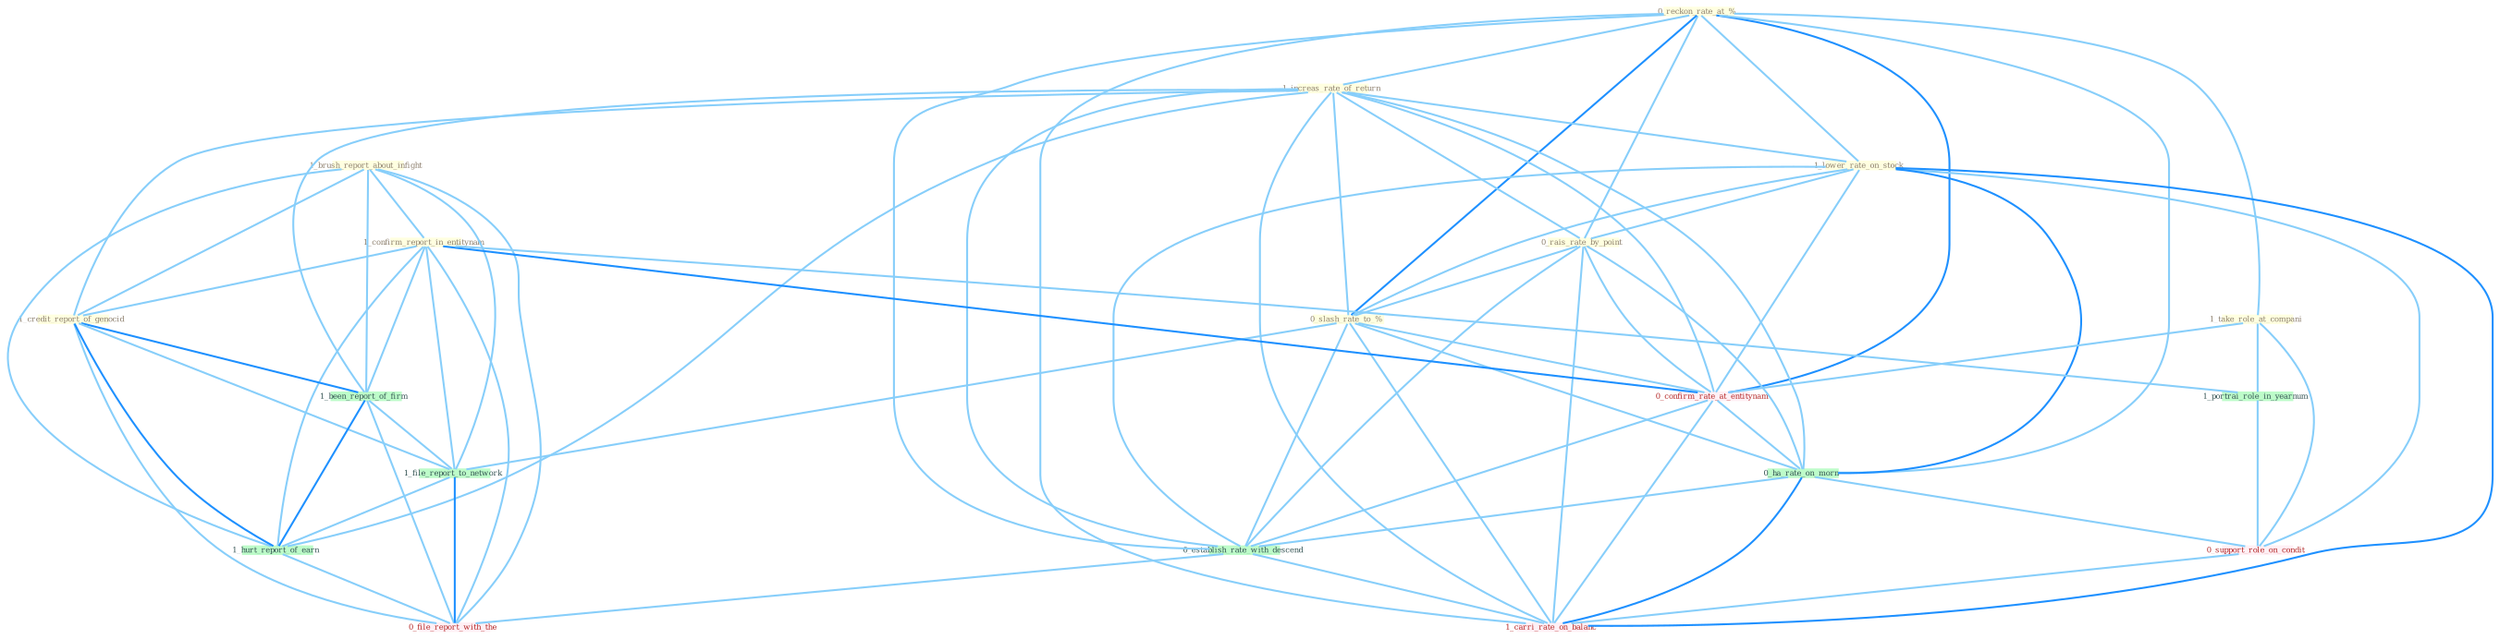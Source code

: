 Graph G{ 
    node
    [shape=polygon,style=filled,width=.5,height=.06,color="#BDFCC9",fixedsize=true,fontsize=4,
    fontcolor="#2f4f4f"];
    {node
    [color="#ffffe0", fontcolor="#8b7d6b"] "1_brush_report_about_infight " "0_reckon_rate_at_% " "1_increas_rate_of_return " "1_lower_rate_on_stock " "0_rais_rate_by_point " "0_slash_rate_to_% " "1_confirm_report_in_entitynam " "1_credit_report_of_genocid " "1_take_role_at_compani "}
{node [color="#fff0f5", fontcolor="#b22222"] "0_confirm_rate_at_entitynam " "0_support_role_on_condit " "1_carri_rate_on_balanc " "0_file_report_with_the "}
edge [color="#B0E2FF"];

	"1_brush_report_about_infight " -- "1_confirm_report_in_entitynam " [w="1", color="#87cefa" ];
	"1_brush_report_about_infight " -- "1_credit_report_of_genocid " [w="1", color="#87cefa" ];
	"1_brush_report_about_infight " -- "1_been_report_of_firm " [w="1", color="#87cefa" ];
	"1_brush_report_about_infight " -- "1_file_report_to_network " [w="1", color="#87cefa" ];
	"1_brush_report_about_infight " -- "1_hurt_report_of_earn " [w="1", color="#87cefa" ];
	"1_brush_report_about_infight " -- "0_file_report_with_the " [w="1", color="#87cefa" ];
	"0_reckon_rate_at_% " -- "1_increas_rate_of_return " [w="1", color="#87cefa" ];
	"0_reckon_rate_at_% " -- "1_lower_rate_on_stock " [w="1", color="#87cefa" ];
	"0_reckon_rate_at_% " -- "0_rais_rate_by_point " [w="1", color="#87cefa" ];
	"0_reckon_rate_at_% " -- "0_slash_rate_to_% " [w="2", color="#1e90ff" , len=0.8];
	"0_reckon_rate_at_% " -- "1_take_role_at_compani " [w="1", color="#87cefa" ];
	"0_reckon_rate_at_% " -- "0_confirm_rate_at_entitynam " [w="2", color="#1e90ff" , len=0.8];
	"0_reckon_rate_at_% " -- "0_ha_rate_on_morn " [w="1", color="#87cefa" ];
	"0_reckon_rate_at_% " -- "0_establish_rate_with_descend " [w="1", color="#87cefa" ];
	"0_reckon_rate_at_% " -- "1_carri_rate_on_balanc " [w="1", color="#87cefa" ];
	"1_increas_rate_of_return " -- "1_lower_rate_on_stock " [w="1", color="#87cefa" ];
	"1_increas_rate_of_return " -- "0_rais_rate_by_point " [w="1", color="#87cefa" ];
	"1_increas_rate_of_return " -- "0_slash_rate_to_% " [w="1", color="#87cefa" ];
	"1_increas_rate_of_return " -- "1_credit_report_of_genocid " [w="1", color="#87cefa" ];
	"1_increas_rate_of_return " -- "0_confirm_rate_at_entitynam " [w="1", color="#87cefa" ];
	"1_increas_rate_of_return " -- "1_been_report_of_firm " [w="1", color="#87cefa" ];
	"1_increas_rate_of_return " -- "0_ha_rate_on_morn " [w="1", color="#87cefa" ];
	"1_increas_rate_of_return " -- "1_hurt_report_of_earn " [w="1", color="#87cefa" ];
	"1_increas_rate_of_return " -- "0_establish_rate_with_descend " [w="1", color="#87cefa" ];
	"1_increas_rate_of_return " -- "1_carri_rate_on_balanc " [w="1", color="#87cefa" ];
	"1_lower_rate_on_stock " -- "0_rais_rate_by_point " [w="1", color="#87cefa" ];
	"1_lower_rate_on_stock " -- "0_slash_rate_to_% " [w="1", color="#87cefa" ];
	"1_lower_rate_on_stock " -- "0_confirm_rate_at_entitynam " [w="1", color="#87cefa" ];
	"1_lower_rate_on_stock " -- "0_ha_rate_on_morn " [w="2", color="#1e90ff" , len=0.8];
	"1_lower_rate_on_stock " -- "0_support_role_on_condit " [w="1", color="#87cefa" ];
	"1_lower_rate_on_stock " -- "0_establish_rate_with_descend " [w="1", color="#87cefa" ];
	"1_lower_rate_on_stock " -- "1_carri_rate_on_balanc " [w="2", color="#1e90ff" , len=0.8];
	"0_rais_rate_by_point " -- "0_slash_rate_to_% " [w="1", color="#87cefa" ];
	"0_rais_rate_by_point " -- "0_confirm_rate_at_entitynam " [w="1", color="#87cefa" ];
	"0_rais_rate_by_point " -- "0_ha_rate_on_morn " [w="1", color="#87cefa" ];
	"0_rais_rate_by_point " -- "0_establish_rate_with_descend " [w="1", color="#87cefa" ];
	"0_rais_rate_by_point " -- "1_carri_rate_on_balanc " [w="1", color="#87cefa" ];
	"0_slash_rate_to_% " -- "0_confirm_rate_at_entitynam " [w="1", color="#87cefa" ];
	"0_slash_rate_to_% " -- "1_file_report_to_network " [w="1", color="#87cefa" ];
	"0_slash_rate_to_% " -- "0_ha_rate_on_morn " [w="1", color="#87cefa" ];
	"0_slash_rate_to_% " -- "0_establish_rate_with_descend " [w="1", color="#87cefa" ];
	"0_slash_rate_to_% " -- "1_carri_rate_on_balanc " [w="1", color="#87cefa" ];
	"1_confirm_report_in_entitynam " -- "1_credit_report_of_genocid " [w="1", color="#87cefa" ];
	"1_confirm_report_in_entitynam " -- "0_confirm_rate_at_entitynam " [w="2", color="#1e90ff" , len=0.8];
	"1_confirm_report_in_entitynam " -- "1_been_report_of_firm " [w="1", color="#87cefa" ];
	"1_confirm_report_in_entitynam " -- "1_file_report_to_network " [w="1", color="#87cefa" ];
	"1_confirm_report_in_entitynam " -- "1_portrai_role_in_yearnum " [w="1", color="#87cefa" ];
	"1_confirm_report_in_entitynam " -- "1_hurt_report_of_earn " [w="1", color="#87cefa" ];
	"1_confirm_report_in_entitynam " -- "0_file_report_with_the " [w="1", color="#87cefa" ];
	"1_credit_report_of_genocid " -- "1_been_report_of_firm " [w="2", color="#1e90ff" , len=0.8];
	"1_credit_report_of_genocid " -- "1_file_report_to_network " [w="1", color="#87cefa" ];
	"1_credit_report_of_genocid " -- "1_hurt_report_of_earn " [w="2", color="#1e90ff" , len=0.8];
	"1_credit_report_of_genocid " -- "0_file_report_with_the " [w="1", color="#87cefa" ];
	"1_take_role_at_compani " -- "0_confirm_rate_at_entitynam " [w="1", color="#87cefa" ];
	"1_take_role_at_compani " -- "1_portrai_role_in_yearnum " [w="1", color="#87cefa" ];
	"1_take_role_at_compani " -- "0_support_role_on_condit " [w="1", color="#87cefa" ];
	"0_confirm_rate_at_entitynam " -- "0_ha_rate_on_morn " [w="1", color="#87cefa" ];
	"0_confirm_rate_at_entitynam " -- "0_establish_rate_with_descend " [w="1", color="#87cefa" ];
	"0_confirm_rate_at_entitynam " -- "1_carri_rate_on_balanc " [w="1", color="#87cefa" ];
	"1_been_report_of_firm " -- "1_file_report_to_network " [w="1", color="#87cefa" ];
	"1_been_report_of_firm " -- "1_hurt_report_of_earn " [w="2", color="#1e90ff" , len=0.8];
	"1_been_report_of_firm " -- "0_file_report_with_the " [w="1", color="#87cefa" ];
	"1_file_report_to_network " -- "1_hurt_report_of_earn " [w="1", color="#87cefa" ];
	"1_file_report_to_network " -- "0_file_report_with_the " [w="2", color="#1e90ff" , len=0.8];
	"1_portrai_role_in_yearnum " -- "0_support_role_on_condit " [w="1", color="#87cefa" ];
	"0_ha_rate_on_morn " -- "0_support_role_on_condit " [w="1", color="#87cefa" ];
	"0_ha_rate_on_morn " -- "0_establish_rate_with_descend " [w="1", color="#87cefa" ];
	"0_ha_rate_on_morn " -- "1_carri_rate_on_balanc " [w="2", color="#1e90ff" , len=0.8];
	"1_hurt_report_of_earn " -- "0_file_report_with_the " [w="1", color="#87cefa" ];
	"0_support_role_on_condit " -- "1_carri_rate_on_balanc " [w="1", color="#87cefa" ];
	"0_establish_rate_with_descend " -- "1_carri_rate_on_balanc " [w="1", color="#87cefa" ];
	"0_establish_rate_with_descend " -- "0_file_report_with_the " [w="1", color="#87cefa" ];
}